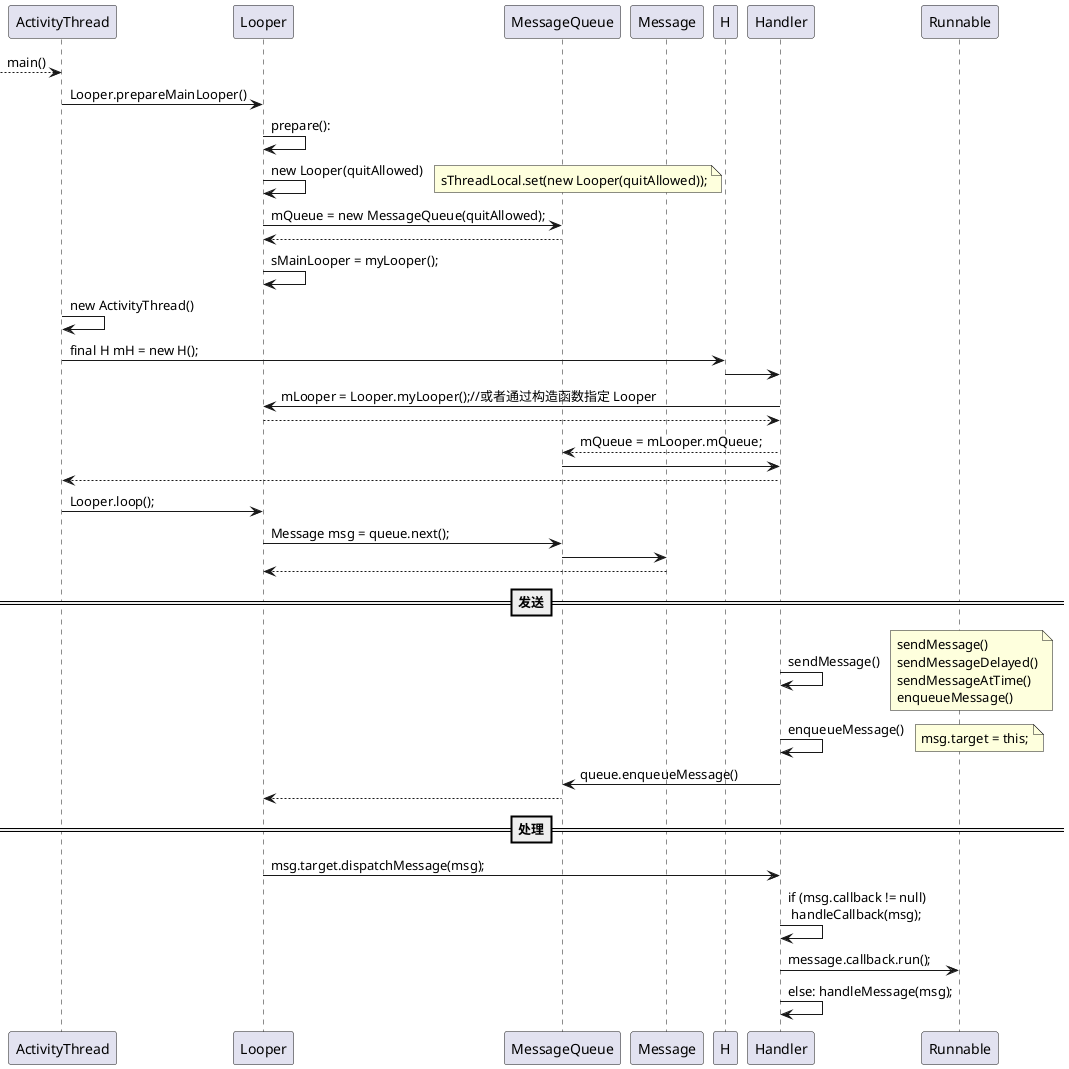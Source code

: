 @startuml
-->ActivityThread:main()
ActivityThread -> Looper:Looper.prepareMainLooper()

Looper -> Looper:prepare():

Looper -> Looper:new Looper(quitAllowed)
note right
sThreadLocal.set(new Looper(quitAllowed));
end note

Looper -> MessageQueue:mQueue = new MessageQueue(quitAllowed);
MessageQueue --> Looper
participant Message


Looper -> Looper:sMainLooper = myLooper();

ActivityThread ->ActivityThread:new ActivityThread()

ActivityThread -> H:final H mH = new H();
H -> Handler
Handler -> Looper:mLooper = Looper.myLooper();//或者通过构造函数指定 Looper
Looper --> Handler
Handler --> MessageQueue:mQueue = mLooper.mQueue;
MessageQueue -> Handler

Handler --> ActivityThread

ActivityThread -> Looper:Looper.loop();
Looper -> MessageQueue:Message msg = queue.next();

MessageQueue -> Message:
Message --> Looper

==发送==
Handler -> Handler: sendMessage()
note right
sendMessage()
sendMessageDelayed()
sendMessageAtTime()
enqueueMessage()
end note

Handler -> Handler: enqueueMessage()
note right
    msg.target = this;
end note

Handler -> MessageQueue:queue.enqueueMessage()
MessageQueue --> Looper

==处理==

Looper -> Handler:msg.target.dispatchMessage(msg);
Handler -> Handler:if (msg.callback != null) \n handleCallback(msg);

Handler -> Runnable:message.callback.run();

Handler -> Handler:else: handleMessage(msg);



@enduml